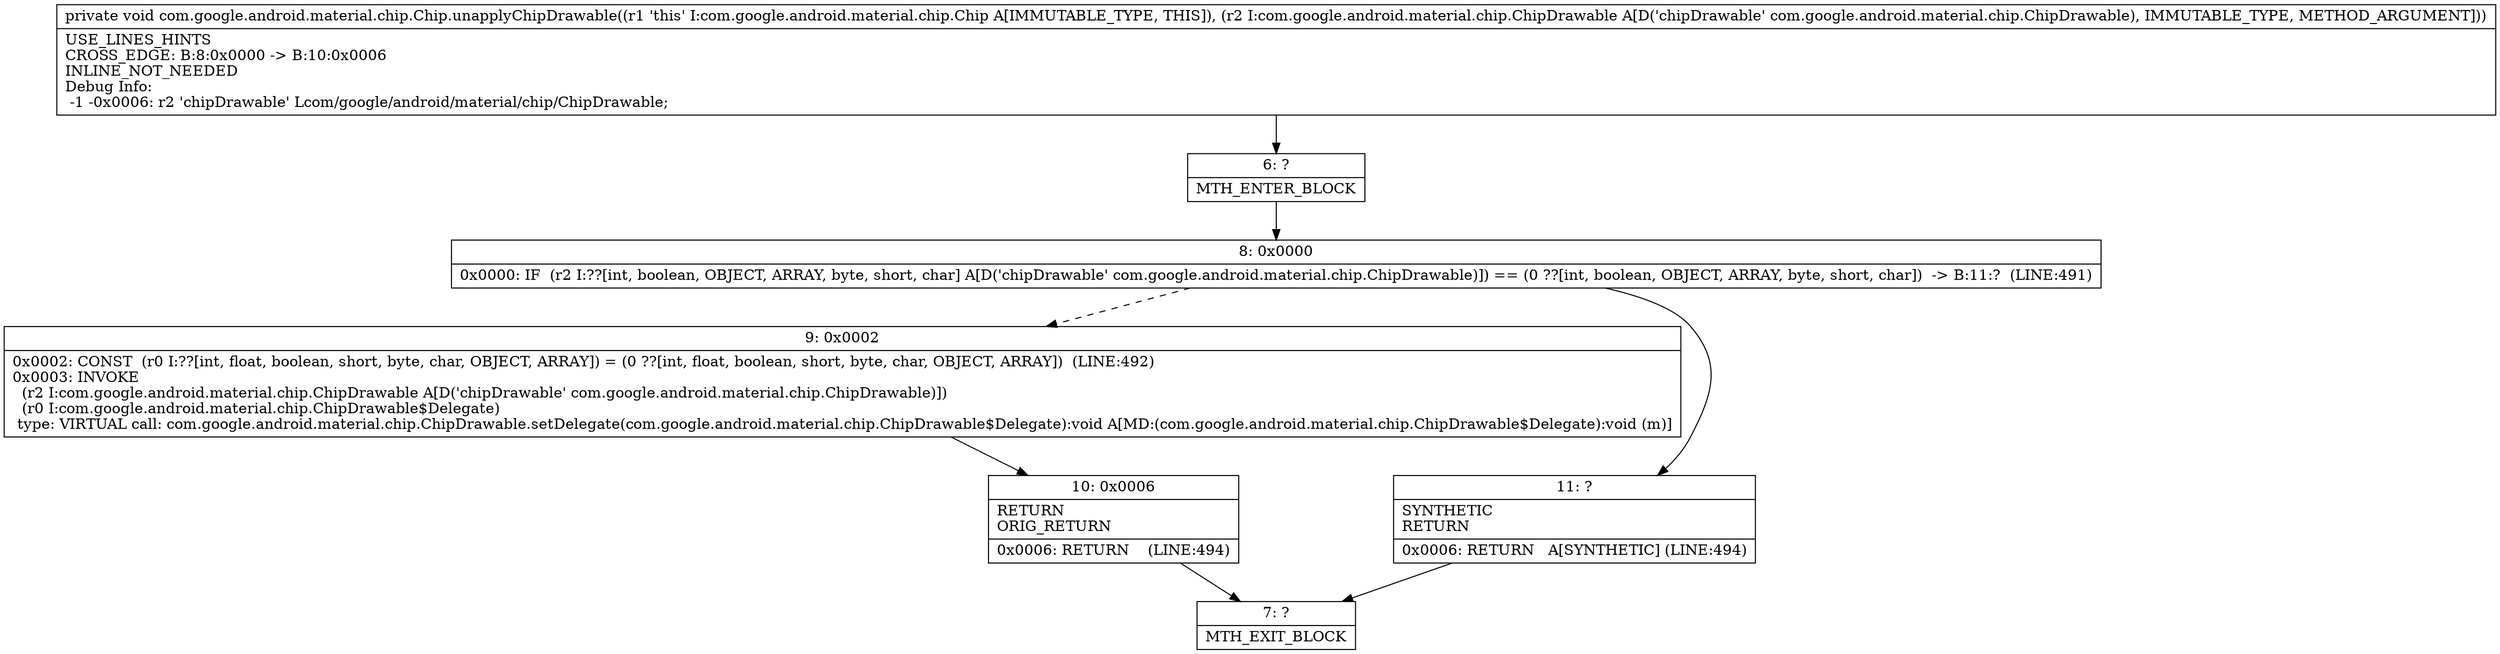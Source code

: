 digraph "CFG forcom.google.android.material.chip.Chip.unapplyChipDrawable(Lcom\/google\/android\/material\/chip\/ChipDrawable;)V" {
Node_6 [shape=record,label="{6\:\ ?|MTH_ENTER_BLOCK\l}"];
Node_8 [shape=record,label="{8\:\ 0x0000|0x0000: IF  (r2 I:??[int, boolean, OBJECT, ARRAY, byte, short, char] A[D('chipDrawable' com.google.android.material.chip.ChipDrawable)]) == (0 ??[int, boolean, OBJECT, ARRAY, byte, short, char])  \-\> B:11:?  (LINE:491)\l}"];
Node_9 [shape=record,label="{9\:\ 0x0002|0x0002: CONST  (r0 I:??[int, float, boolean, short, byte, char, OBJECT, ARRAY]) = (0 ??[int, float, boolean, short, byte, char, OBJECT, ARRAY])  (LINE:492)\l0x0003: INVOKE  \l  (r2 I:com.google.android.material.chip.ChipDrawable A[D('chipDrawable' com.google.android.material.chip.ChipDrawable)])\l  (r0 I:com.google.android.material.chip.ChipDrawable$Delegate)\l type: VIRTUAL call: com.google.android.material.chip.ChipDrawable.setDelegate(com.google.android.material.chip.ChipDrawable$Delegate):void A[MD:(com.google.android.material.chip.ChipDrawable$Delegate):void (m)]\l}"];
Node_10 [shape=record,label="{10\:\ 0x0006|RETURN\lORIG_RETURN\l|0x0006: RETURN    (LINE:494)\l}"];
Node_7 [shape=record,label="{7\:\ ?|MTH_EXIT_BLOCK\l}"];
Node_11 [shape=record,label="{11\:\ ?|SYNTHETIC\lRETURN\l|0x0006: RETURN   A[SYNTHETIC] (LINE:494)\l}"];
MethodNode[shape=record,label="{private void com.google.android.material.chip.Chip.unapplyChipDrawable((r1 'this' I:com.google.android.material.chip.Chip A[IMMUTABLE_TYPE, THIS]), (r2 I:com.google.android.material.chip.ChipDrawable A[D('chipDrawable' com.google.android.material.chip.ChipDrawable), IMMUTABLE_TYPE, METHOD_ARGUMENT]))  | USE_LINES_HINTS\lCROSS_EDGE: B:8:0x0000 \-\> B:10:0x0006\lINLINE_NOT_NEEDED\lDebug Info:\l  \-1 \-0x0006: r2 'chipDrawable' Lcom\/google\/android\/material\/chip\/ChipDrawable;\l}"];
MethodNode -> Node_6;Node_6 -> Node_8;
Node_8 -> Node_9[style=dashed];
Node_8 -> Node_11;
Node_9 -> Node_10;
Node_10 -> Node_7;
Node_11 -> Node_7;
}

